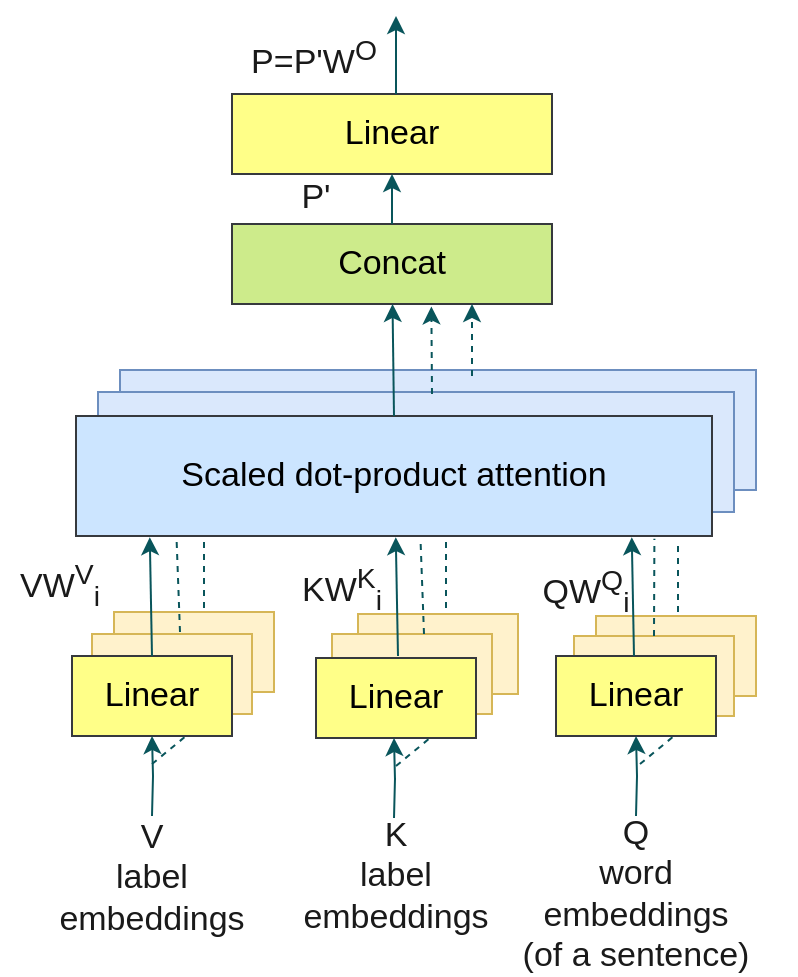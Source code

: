 <mxfile version="16.4.5" type="github">
  <diagram id="u1TdlP37AF8NgKS2AxjU" name="Page-1">
    <mxGraphModel dx="1054" dy="579" grid="0" gridSize="10" guides="1" tooltips="1" connect="1" arrows="1" fold="1" page="1" pageScale="1" pageWidth="850" pageHeight="1100" math="0" shadow="0">
      <root>
        <mxCell id="0" />
        <mxCell id="1" parent="0" />
        <mxCell id="vAh6UUQLaRG0RZP6ngGp-22" value="" style="rounded=0;whiteSpace=wrap;html=1;fontSize=17;fillColor=#dae8fc;strokeColor=#6c8ebf;" vertex="1" parent="1">
          <mxGeometry x="144" y="217" width="318" height="60" as="geometry" />
        </mxCell>
        <mxCell id="vAh6UUQLaRG0RZP6ngGp-21" value="" style="rounded=0;whiteSpace=wrap;html=1;fontSize=17;fillColor=#dae8fc;strokeColor=#6c8ebf;" vertex="1" parent="1">
          <mxGeometry x="133" y="228" width="318" height="60" as="geometry" />
        </mxCell>
        <mxCell id="vAh6UUQLaRG0RZP6ngGp-9" value="" style="rounded=0;whiteSpace=wrap;html=1;fillColor=#fff2cc;strokeColor=#d6b656;" vertex="1" parent="1">
          <mxGeometry x="382" y="340" width="80" height="40" as="geometry" />
        </mxCell>
        <mxCell id="vAh6UUQLaRG0RZP6ngGp-8" value="" style="rounded=0;whiteSpace=wrap;html=1;fillColor=#fff2cc;strokeColor=#d6b656;" vertex="1" parent="1">
          <mxGeometry x="371" y="350" width="80" height="40" as="geometry" />
        </mxCell>
        <mxCell id="vAh6UUQLaRG0RZP6ngGp-7" value="" style="rounded=0;whiteSpace=wrap;html=1;fillColor=#fff2cc;strokeColor=#d6b656;" vertex="1" parent="1">
          <mxGeometry x="263" y="339" width="80" height="40" as="geometry" />
        </mxCell>
        <mxCell id="vAh6UUQLaRG0RZP6ngGp-6" value="" style="rounded=0;whiteSpace=wrap;html=1;fillColor=#fff2cc;strokeColor=#d6b656;" vertex="1" parent="1">
          <mxGeometry x="250" y="349" width="80" height="40" as="geometry" />
        </mxCell>
        <mxCell id="vAh6UUQLaRG0RZP6ngGp-5" value="" style="rounded=0;whiteSpace=wrap;html=1;fillColor=#fff2cc;strokeColor=#d6b656;" vertex="1" parent="1">
          <mxGeometry x="141" y="338" width="80" height="40" as="geometry" />
        </mxCell>
        <mxCell id="vAh6UUQLaRG0RZP6ngGp-4" value="" style="rounded=0;whiteSpace=wrap;html=1;fillColor=#fff2cc;strokeColor=#d6b656;" vertex="1" parent="1">
          <mxGeometry x="130" y="349" width="80" height="40" as="geometry" />
        </mxCell>
        <mxCell id="vAh6UUQLaRG0RZP6ngGp-1" value="&lt;font style=&quot;font-size: 17px&quot;&gt;Linear&lt;/font&gt;" style="rounded=0;whiteSpace=wrap;html=1;fillColor=#ffff88;strokeColor=#36393d;" vertex="1" parent="1">
          <mxGeometry x="120" y="360" width="80" height="40" as="geometry" />
        </mxCell>
        <mxCell id="vAh6UUQLaRG0RZP6ngGp-2" value="&lt;font style=&quot;font-size: 17px&quot;&gt;Linear&lt;/font&gt;" style="rounded=0;whiteSpace=wrap;html=1;fillColor=#ffff88;strokeColor=#36393d;" vertex="1" parent="1">
          <mxGeometry x="242" y="361" width="80" height="40" as="geometry" />
        </mxCell>
        <mxCell id="vAh6UUQLaRG0RZP6ngGp-3" value="&lt;font style=&quot;font-size: 17px&quot;&gt;Linear&lt;/font&gt;" style="rounded=0;whiteSpace=wrap;html=1;fillColor=#ffff88;strokeColor=#36393d;" vertex="1" parent="1">
          <mxGeometry x="362" y="360" width="80" height="40" as="geometry" />
        </mxCell>
        <mxCell id="vAh6UUQLaRG0RZP6ngGp-17" value="" style="edgeStyle=orthogonalEdgeStyle;rounded=0;orthogonalLoop=1;jettySize=auto;html=1;fontSize=17;strokeColor=#09555B;fontColor=#1A1A1A;" edge="1" parent="1" target="vAh6UUQLaRG0RZP6ngGp-3">
          <mxGeometry relative="1" as="geometry">
            <mxPoint x="402" y="440" as="sourcePoint" />
          </mxGeometry>
        </mxCell>
        <mxCell id="vAh6UUQLaRG0RZP6ngGp-10" value="Q&lt;br&gt;word&lt;br&gt;embeddings &lt;br&gt;(of a sentence)" style="text;html=1;strokeColor=none;fillColor=none;align=center;verticalAlign=middle;whiteSpace=wrap;rounded=0;fontSize=17;fontColor=#1A1A1A;" vertex="1" parent="1">
          <mxGeometry x="322" y="454" width="160" height="49" as="geometry" />
        </mxCell>
        <mxCell id="vAh6UUQLaRG0RZP6ngGp-11" value="K&lt;br&gt;label embeddings" style="text;html=1;strokeColor=none;fillColor=none;align=center;verticalAlign=middle;whiteSpace=wrap;rounded=0;fontSize=17;fontColor=#1A1A1A;" vertex="1" parent="1">
          <mxGeometry x="232" y="440" width="100" height="60" as="geometry" />
        </mxCell>
        <mxCell id="vAh6UUQLaRG0RZP6ngGp-13" value="" style="edgeStyle=orthogonalEdgeStyle;rounded=0;orthogonalLoop=1;jettySize=auto;html=1;fontSize=17;strokeColor=#09555B;fontColor=#1A1A1A;" edge="1" parent="1" target="vAh6UUQLaRG0RZP6ngGp-1">
          <mxGeometry relative="1" as="geometry">
            <mxPoint x="160" y="440" as="sourcePoint" />
          </mxGeometry>
        </mxCell>
        <mxCell id="vAh6UUQLaRG0RZP6ngGp-12" value="V&lt;br&gt;label&lt;br&gt;embeddings" style="text;html=1;strokeColor=none;fillColor=none;align=center;verticalAlign=middle;whiteSpace=wrap;rounded=0;fontSize=17;fontColor=#1A1A1A;" vertex="1" parent="1">
          <mxGeometry x="110" y="441" width="100" height="60" as="geometry" />
        </mxCell>
        <mxCell id="vAh6UUQLaRG0RZP6ngGp-14" value="" style="edgeStyle=orthogonalEdgeStyle;rounded=0;orthogonalLoop=1;jettySize=auto;html=1;fontSize=17;strokeColor=#09555B;fontColor=#1A1A1A;" edge="1" parent="1">
          <mxGeometry relative="1" as="geometry">
            <mxPoint x="281" y="441" as="sourcePoint" />
            <mxPoint x="281" y="401" as="targetPoint" />
          </mxGeometry>
        </mxCell>
        <mxCell id="vAh6UUQLaRG0RZP6ngGp-18" value="Scaled dot-product attention" style="rounded=0;whiteSpace=wrap;html=1;fontSize=17;fillColor=#cce5ff;strokeColor=#36393d;" vertex="1" parent="1">
          <mxGeometry x="122" y="240" width="318" height="60" as="geometry" />
        </mxCell>
        <mxCell id="vAh6UUQLaRG0RZP6ngGp-23" value="Concat" style="rounded=0;whiteSpace=wrap;html=1;fontSize=17;fillColor=#cdeb8b;strokeColor=#36393d;" vertex="1" parent="1">
          <mxGeometry x="200" y="144" width="160" height="40" as="geometry" />
        </mxCell>
        <mxCell id="vAh6UUQLaRG0RZP6ngGp-24" value="Linear" style="rounded=0;whiteSpace=wrap;html=1;fontSize=17;fillColor=#ffff88;strokeColor=#36393d;" vertex="1" parent="1">
          <mxGeometry x="200" y="79" width="160" height="40" as="geometry" />
        </mxCell>
        <mxCell id="vAh6UUQLaRG0RZP6ngGp-25" value="" style="endArrow=classic;html=1;rounded=0;fontSize=17;exitX=0.5;exitY=0;exitDx=0;exitDy=0;entryX=0.116;entryY=1.01;entryDx=0;entryDy=0;entryPerimeter=0;strokeColor=#09555B;fontColor=#1A1A1A;" edge="1" parent="1" source="vAh6UUQLaRG0RZP6ngGp-1" target="vAh6UUQLaRG0RZP6ngGp-18">
          <mxGeometry width="50" height="50" relative="1" as="geometry">
            <mxPoint x="150" y="350" as="sourcePoint" />
            <mxPoint x="150" y="310" as="targetPoint" />
          </mxGeometry>
        </mxCell>
        <mxCell id="vAh6UUQLaRG0RZP6ngGp-26" value="VW&lt;sup&gt;V&lt;/sup&gt;&lt;sub&gt;i&lt;/sub&gt;" style="text;html=1;strokeColor=none;fillColor=none;align=center;verticalAlign=middle;whiteSpace=wrap;rounded=0;fontSize=17;fontColor=#1A1A1A;" vertex="1" parent="1">
          <mxGeometry x="84" y="310" width="60" height="30" as="geometry" />
        </mxCell>
        <mxCell id="vAh6UUQLaRG0RZP6ngGp-27" value="" style="endArrow=classic;html=1;rounded=0;fontSize=17;exitX=0.5;exitY=0;exitDx=0;exitDy=0;strokeColor=#09555B;fontColor=#1A1A1A;" edge="1" parent="1" source="vAh6UUQLaRG0RZP6ngGp-18" target="vAh6UUQLaRG0RZP6ngGp-23">
          <mxGeometry width="50" height="50" relative="1" as="geometry">
            <mxPoint x="280" y="230" as="sourcePoint" />
            <mxPoint x="330" y="180" as="targetPoint" />
          </mxGeometry>
        </mxCell>
        <mxCell id="vAh6UUQLaRG0RZP6ngGp-30" value="" style="endArrow=classic;html=1;rounded=0;fontSize=17;exitX=0.5;exitY=0;exitDx=0;exitDy=0;entryX=0.5;entryY=1;entryDx=0;entryDy=0;strokeColor=#09555B;fontColor=#1A1A1A;" edge="1" parent="1" source="vAh6UUQLaRG0RZP6ngGp-23" target="vAh6UUQLaRG0RZP6ngGp-24">
          <mxGeometry width="50" height="50" relative="1" as="geometry">
            <mxPoint x="280" y="170" as="sourcePoint" />
            <mxPoint x="330" y="120" as="targetPoint" />
          </mxGeometry>
        </mxCell>
        <mxCell id="vAh6UUQLaRG0RZP6ngGp-33" value="" style="endArrow=classic;html=1;rounded=0;fontSize=17;entryX=0.75;entryY=1;entryDx=0;entryDy=0;dashed=1;strokeColor=#09555B;fontColor=#1A1A1A;" edge="1" parent="1" target="vAh6UUQLaRG0RZP6ngGp-23">
          <mxGeometry width="50" height="50" relative="1" as="geometry">
            <mxPoint x="320" y="220" as="sourcePoint" />
            <mxPoint x="370" y="180" as="targetPoint" />
          </mxGeometry>
        </mxCell>
        <mxCell id="vAh6UUQLaRG0RZP6ngGp-36" value="" style="endArrow=classic;html=1;rounded=0;fontSize=17;exitX=0.5;exitY=0;exitDx=0;exitDy=0;entryX=0.116;entryY=1.01;entryDx=0;entryDy=0;entryPerimeter=0;strokeColor=#09555B;fontColor=#1A1A1A;" edge="1" parent="1">
          <mxGeometry width="50" height="50" relative="1" as="geometry">
            <mxPoint x="283" y="360" as="sourcePoint" />
            <mxPoint x="281.888" y="300.6" as="targetPoint" />
          </mxGeometry>
        </mxCell>
        <mxCell id="vAh6UUQLaRG0RZP6ngGp-37" value="" style="endArrow=classic;html=1;rounded=0;fontSize=17;exitX=0.5;exitY=0;exitDx=0;exitDy=0;entryX=0.116;entryY=1.01;entryDx=0;entryDy=0;entryPerimeter=0;strokeColor=#09555B;fontColor=#1A1A1A;" edge="1" parent="1">
          <mxGeometry width="50" height="50" relative="1" as="geometry">
            <mxPoint x="401" y="360" as="sourcePoint" />
            <mxPoint x="399.888" y="300.6" as="targetPoint" />
          </mxGeometry>
        </mxCell>
        <mxCell id="vAh6UUQLaRG0RZP6ngGp-41" value="" style="endArrow=classic;html=1;rounded=0;dashed=1;fontSize=17;entryX=0.623;entryY=1.055;entryDx=0;entryDy=0;entryPerimeter=0;strokeColor=#09555B;fontColor=#1A1A1A;" edge="1" parent="1">
          <mxGeometry width="50" height="50" relative="1" as="geometry">
            <mxPoint x="300" y="229" as="sourcePoint" />
            <mxPoint x="299.68" y="185.2" as="targetPoint" />
          </mxGeometry>
        </mxCell>
        <mxCell id="vAh6UUQLaRG0RZP6ngGp-49" value="KW&lt;sup&gt;K&lt;/sup&gt;&lt;sub&gt;i&lt;/sub&gt;" style="text;html=1;strokeColor=none;fillColor=none;align=center;verticalAlign=middle;whiteSpace=wrap;rounded=0;fontSize=17;fontColor=#1A1A1A;" vertex="1" parent="1">
          <mxGeometry x="225" y="312" width="60" height="30" as="geometry" />
        </mxCell>
        <mxCell id="vAh6UUQLaRG0RZP6ngGp-50" value="QW&lt;sup&gt;Q&lt;/sup&gt;&lt;sub&gt;i&lt;/sub&gt;" style="text;html=1;strokeColor=none;fillColor=none;align=center;verticalAlign=middle;whiteSpace=wrap;rounded=0;fontSize=17;fontColor=#1A1A1A;" vertex="1" parent="1">
          <mxGeometry x="347" y="313" width="60" height="30" as="geometry" />
        </mxCell>
        <mxCell id="vAh6UUQLaRG0RZP6ngGp-51" value="P=P&#39;W&lt;sup&gt;O&lt;/sup&gt;" style="text;html=1;strokeColor=none;fillColor=none;align=center;verticalAlign=middle;whiteSpace=wrap;rounded=0;fontSize=17;fontColor=#1A1A1A;" vertex="1" parent="1">
          <mxGeometry x="211" y="46" width="60" height="30" as="geometry" />
        </mxCell>
        <mxCell id="vAh6UUQLaRG0RZP6ngGp-52" value="" style="endArrow=classic;html=1;rounded=0;fontSize=17;exitX=0.5;exitY=0;exitDx=0;exitDy=0;strokeColor=#09555B;fontColor=#1A1A1A;" edge="1" parent="1">
          <mxGeometry width="50" height="50" relative="1" as="geometry">
            <mxPoint x="282" y="79" as="sourcePoint" />
            <mxPoint x="282" y="40" as="targetPoint" />
          </mxGeometry>
        </mxCell>
        <mxCell id="vAh6UUQLaRG0RZP6ngGp-53" value="P&#39;" style="text;html=1;strokeColor=none;fillColor=none;align=center;verticalAlign=middle;whiteSpace=wrap;rounded=0;fontSize=17;fontColor=#1A1A1A;" vertex="1" parent="1">
          <mxGeometry x="212" y="116" width="60" height="30" as="geometry" />
        </mxCell>
        <mxCell id="vAh6UUQLaRG0RZP6ngGp-54" value="" style="endArrow=none;dashed=1;html=1;fontColor=#1A1A1A;strokeColor=#09555B;entryX=0.75;entryY=1;entryDx=0;entryDy=0;" edge="1" parent="1">
          <mxGeometry width="50" height="50" relative="1" as="geometry">
            <mxPoint x="404" y="414" as="sourcePoint" />
            <mxPoint x="421" y="400" as="targetPoint" />
          </mxGeometry>
        </mxCell>
        <mxCell id="vAh6UUQLaRG0RZP6ngGp-56" value="" style="endArrow=none;dashed=1;html=1;fontColor=#1A1A1A;strokeColor=#09555B;entryX=0.75;entryY=1;entryDx=0;entryDy=0;" edge="1" parent="1">
          <mxGeometry width="50" height="50" relative="1" as="geometry">
            <mxPoint x="282" y="415" as="sourcePoint" />
            <mxPoint x="299" y="401" as="targetPoint" />
          </mxGeometry>
        </mxCell>
        <mxCell id="vAh6UUQLaRG0RZP6ngGp-57" value="" style="endArrow=none;dashed=1;html=1;fontColor=#1A1A1A;strokeColor=#09555B;entryX=0.75;entryY=1;entryDx=0;entryDy=0;" edge="1" parent="1">
          <mxGeometry width="50" height="50" relative="1" as="geometry">
            <mxPoint x="160" y="414" as="sourcePoint" />
            <mxPoint x="177" y="400" as="targetPoint" />
          </mxGeometry>
        </mxCell>
        <mxCell id="vAh6UUQLaRG0RZP6ngGp-64" value="" style="endArrow=none;dashed=1;html=1;fontColor=#1A1A1A;strokeColor=#09555B;entryX=0.161;entryY=1.023;entryDx=0;entryDy=0;entryPerimeter=0;" edge="1" parent="1">
          <mxGeometry width="50" height="50" relative="1" as="geometry">
            <mxPoint x="411" y="350" as="sourcePoint" />
            <mxPoint x="411.198" y="301.38" as="targetPoint" />
          </mxGeometry>
        </mxCell>
        <mxCell id="vAh6UUQLaRG0RZP6ngGp-65" value="" style="endArrow=none;dashed=1;html=1;fontColor=#1A1A1A;strokeColor=#09555B;entryX=0.158;entryY=1.01;entryDx=0;entryDy=0;entryPerimeter=0;" edge="1" parent="1" target="vAh6UUQLaRG0RZP6ngGp-18">
          <mxGeometry width="50" height="50" relative="1" as="geometry">
            <mxPoint x="174" y="348" as="sourcePoint" />
            <mxPoint x="224" y="298" as="targetPoint" />
          </mxGeometry>
        </mxCell>
        <mxCell id="vAh6UUQLaRG0RZP6ngGp-66" value="" style="endArrow=none;dashed=1;html=1;fontColor=#1A1A1A;strokeColor=#09555B;entryX=0.158;entryY=1.01;entryDx=0;entryDy=0;entryPerimeter=0;" edge="1" parent="1">
          <mxGeometry width="50" height="50" relative="1" as="geometry">
            <mxPoint x="296" y="349" as="sourcePoint" />
            <mxPoint x="294.244" y="301.6" as="targetPoint" />
          </mxGeometry>
        </mxCell>
        <mxCell id="vAh6UUQLaRG0RZP6ngGp-67" value="" style="endArrow=none;dashed=1;html=1;fontColor=#1A1A1A;strokeColor=#09555B;" edge="1" parent="1">
          <mxGeometry width="50" height="50" relative="1" as="geometry">
            <mxPoint x="186" y="336" as="sourcePoint" />
            <mxPoint x="186" y="301" as="targetPoint" />
          </mxGeometry>
        </mxCell>
        <mxCell id="vAh6UUQLaRG0RZP6ngGp-68" value="" style="endArrow=none;dashed=1;html=1;fontColor=#1A1A1A;strokeColor=#09555B;" edge="1" parent="1">
          <mxGeometry width="50" height="50" relative="1" as="geometry">
            <mxPoint x="307" y="336" as="sourcePoint" />
            <mxPoint x="307" y="301" as="targetPoint" />
          </mxGeometry>
        </mxCell>
        <mxCell id="vAh6UUQLaRG0RZP6ngGp-69" value="" style="endArrow=none;dashed=1;html=1;fontColor=#1A1A1A;strokeColor=#09555B;" edge="1" parent="1">
          <mxGeometry width="50" height="50" relative="1" as="geometry">
            <mxPoint x="423" y="338" as="sourcePoint" />
            <mxPoint x="423" y="303" as="targetPoint" />
          </mxGeometry>
        </mxCell>
      </root>
    </mxGraphModel>
  </diagram>
</mxfile>
